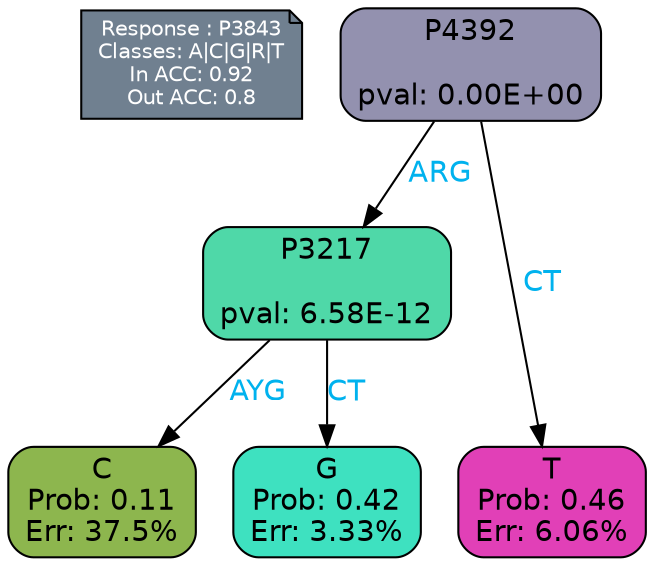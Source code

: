 digraph Tree {
node [shape=box, style="filled, rounded", color="black", fontname=helvetica] ;
graph [ranksep=equally, splines=polylines, bgcolor=transparent, dpi=600] ;
edge [fontname=helvetica] ;
LEGEND [label="Response : P3843
Classes: A|C|G|R|T
In ACC: 0.92
Out ACC: 0.8
",shape=note,align=left,style=filled,fillcolor="slategray",fontcolor="white",fontsize=10];1 [label="P4392

pval: 0.00E+00", fillcolor="#9391af"] ;
2 [label="P3217

pval: 6.58E-12", fillcolor="#4fd8a8"] ;
3 [label="C
Prob: 0.11
Err: 37.5%", fillcolor="#8db64e"] ;
4 [label="G
Prob: 0.42
Err: 3.33%", fillcolor="#3ee1c0"] ;
5 [label="T
Prob: 0.46
Err: 6.06%", fillcolor="#e140b7"] ;
1 -> 2 [label="ARG",fontcolor=deepskyblue2] ;
1 -> 5 [label="CT",fontcolor=deepskyblue2] ;
2 -> 3 [label="AYG",fontcolor=deepskyblue2] ;
2 -> 4 [label="CT",fontcolor=deepskyblue2] ;
{rank = same; 3;4;5;}{rank = same; LEGEND;1;}}